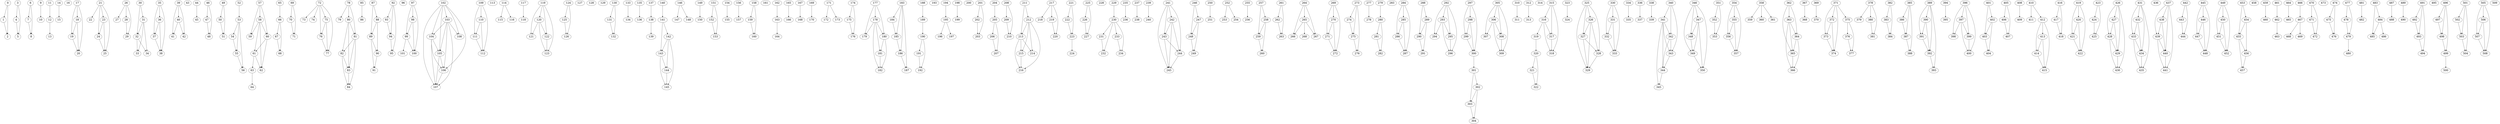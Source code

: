 digraph G {
    graph [fontsize=24]
    edge [fontsize=24]
    node [fontsize=24]
    ranksep = 1.5
    nodesep = .25
    0 -> { 1 2 };
    1 -> { 2 };
    2 -> { };
    3 -> { 4 5 };
    4 -> { 5 };
    5 -> { };
    6 -> { 7 8 };
    7 -> { 8 };
    8 -> { };
    9 -> { 10 };
    10 -> { };
    11 -> { 12 };
    12 -> { 13 };
    13 -> { };
    14 -> { 15 };
    15 -> { };
    16 -> { };
    17 -> { 18 19 20 };
    18 -> { 19 20 };
    19 -> { 20 };
    20 -> { };
    21 -> { 22 23 24 25 };
    22 -> { };
    23 -> { 24 25 };
    24 -> { 25 };
    25 -> { };
    26 -> { 27 28 29 };
    27 -> { };
    28 -> { 29 };
    29 -> { };
    30 -> { 31 32 };
    31 -> { 32 33 34 };
    32 -> { 33 34 };
    33 -> { };
    34 -> { };
    35 -> { 36 37 38 };
    36 -> { 37 38 };
    37 -> { 38 };
    38 -> { };
    39 -> { 40 41 42 };
    40 -> { 41 42 };
    41 -> { };
    42 -> { };
    43 -> { };
    44 -> { 45 };
    45 -> { };
    46 -> { 47 48 };
    47 -> { 48 };
    48 -> { };
    49 -> { 50 51 };
    50 -> { 51 };
    51 -> { };
    52 -> { 53 };
    53 -> { 54 55 56 };
    54 -> { 55 };
    55 -> { 56 };
    56 -> { };
    57 -> { 58 59 60 };
    58 -> { 59 60 61 62 };
    59 -> { };
    60 -> { 61 62 };
    61 -> { 62 63 };
    62 -> { };
    63 -> { 64 };
    64 -> { };
    65 -> { 66 };
    66 -> { 67 68 };
    67 -> { 68 };
    68 -> { };
    69 -> { 70 71 };
    70 -> { 71 };
    71 -> { };
    72 -> { 73 74 75 76 77 };
    73 -> { };
    74 -> { };
    75 -> { 76 77 };
    76 -> { 77 };
    77 -> { };
    78 -> { 79 80 81 };
    79 -> { };
    80 -> { 81 82 83 };
    81 -> { 82 83 84 };
    82 -> { 83 84 };
    83 -> { 84 };
    84 -> { };
    85 -> { 86 };
    86 -> { };
    87 -> { 88 89 };
    88 -> { 89 90 };
    89 -> { 90 91 };
    90 -> { 91 };
    91 -> { };
    92 -> { 93 94 95 };
    93 -> { 94 };
    94 -> { 95 };
    95 -> { };
    96 -> { };
    97 -> { 98 99 100 };
    98 -> { 99 100 };
    99 -> { 100 101 };
    100 -> { };
    101 -> { };
    102 -> { 103 104 105 106 107 108 };
    103 -> { 104 105 106 107 108 };
    104 -> { 105 106 107 };
    105 -> { 106 107 };
    106 -> { 107 };
    107 -> { };
    108 -> { };
    109 -> { 110 111 112 };
    110 -> { 111 112 };
    111 -> { 112 };
    112 -> { };
    113 -> { };
    114 -> { 115 116 };
    115 -> { };
    116 -> { };
    117 -> { 118 };
    118 -> { };
    119 -> { 120 121 122 123 };
    120 -> { 121 122 123 };
    121 -> { };
    122 -> { 123 };
    123 -> { };
    124 -> { 125 126 };
    125 -> { 126 };
    126 -> { };
    127 -> { };
    128 -> { };
    129 -> { };
    130 -> { 131 132 };
    131 -> { 132 };
    132 -> { };
    133 -> { 134 };
    134 -> { };
    135 -> { 136 };
    136 -> { };
    137 -> { 138 };
    138 -> { 139 };
    139 -> { };
    140 -> { 141 };
    141 -> { 142 143 };
    142 -> { 143 144 145 };
    143 -> { 144 145 };
    144 -> { 145 };
    145 -> { };
    146 -> { 147 148 };
    147 -> { };
    148 -> { };
    149 -> { 150 };
    150 -> { };
    151 -> { 152 153 };
    152 -> { 153 };
    153 -> { };
    154 -> { 155 };
    155 -> { };
    156 -> { 157 };
    157 -> { };
    158 -> { 159 160 };
    159 -> { 160 };
    160 -> { };
    161 -> { };
    162 -> { 163 };
    163 -> { 164 };
    164 -> { };
    165 -> { 166 };
    166 -> { };
    167 -> { 168 };
    168 -> { };
    169 -> { 170 };
    170 -> { };
    171 -> { 172 173 };
    172 -> { };
    173 -> { };
    174 -> { 175 176 };
    175 -> { 176 };
    176 -> { };
    177 -> { 178 179 180 };
    178 -> { 179 180 181 182 };
    179 -> { };
    180 -> { 181 182 };
    181 -> { 182 };
    182 -> { };
    183 -> { 184 185 186 187 };
    184 -> { 185 };
    185 -> { 186 };
    186 -> { 187 };
    187 -> { };
    188 -> { 189 };
    189 -> { 190 };
    190 -> { 191 192 };
    191 -> { 192 };
    192 -> { };
    193 -> { };
    194 -> { 195 };
    195 -> { 196 197 };
    196 -> { };
    197 -> { };
    198 -> { 199 };
    199 -> { };
    200 -> { };
    201 -> { 202 203 };
    202 -> { 203 };
    203 -> { };
    204 -> { 205 };
    205 -> { 206 207 };
    206 -> { 207 };
    207 -> { };
    208 -> { 209 210 };
    209 -> { 210 };
    210 -> { };
    211 -> { 212 213 };
    212 -> { 213 214 215 216 };
    213 -> { 214 215 216 };
    214 -> { };
    215 -> { 216 };
    216 -> { };
    217 -> { 218 219 220 };
    218 -> { };
    219 -> { 220 };
    220 -> { };
    221 -> { 222 223 };
    222 -> { 223 };
    223 -> { 224 };
    224 -> { };
    225 -> { 226 227 };
    226 -> { 227 };
    227 -> { };
    228 -> { };
    229 -> { 230 };
    230 -> { 231 232 233 234 };
    231 -> { 232 };
    232 -> { };
    233 -> { 234 };
    234 -> { };
    235 -> { 236 };
    236 -> { };
    237 -> { 238 };
    238 -> { };
    239 -> { 240 };
    240 -> { };
    241 -> { 242 243 244 245 };
    242 -> { 243 244 245 };
    243 -> { 244 245 };
    244 -> { 245 };
    245 -> { };
    246 -> { 247 248 };
    247 -> { 248 249 };
    248 -> { 249 };
    249 -> { };
    250 -> { 251 };
    251 -> { };
    252 -> { 253 254 };
    253 -> { };
    254 -> { };
    255 -> { 256 };
    256 -> { };
    257 -> { 258 259 };
    258 -> { 259 260 };
    259 -> { 260 };
    260 -> { };
    261 -> { 262 263 };
    262 -> { 263 };
    263 -> { };
    264 -> { 265 266 267 };
    265 -> { 266 267 268 };
    266 -> { };
    267 -> { };
    268 -> { };
    269 -> { 270 271 272 };
    270 -> { 271 272 };
    271 -> { 272 };
    272 -> { };
    273 -> { 274 275 276 };
    274 -> { 275 };
    275 -> { 276 };
    276 -> { };
    277 -> { 278 };
    278 -> { };
    279 -> { 280 };
    280 -> { 281 282 };
    281 -> { 282 };
    282 -> { };
    283 -> { };
    284 -> { 285 286 287 };
    285 -> { 286 287 };
    286 -> { 287 };
    287 -> { };
    288 -> { 289 290 };
    289 -> { 290 291 };
    290 -> { 291 };
    291 -> { };
    292 -> { 293 294 295 296 };
    293 -> { 294 295 296 };
    294 -> { };
    295 -> { 296 };
    296 -> { };
    297 -> { 298 299 300 };
    298 -> { 299 300 };
    299 -> { 300 };
    300 -> { 301 };
    301 -> { 302 303 };
    302 -> { 303 304 };
    303 -> { 304 };
    304 -> { };
    305 -> { 306 307 308 309 };
    306 -> { 307 308 309 };
    307 -> { };
    308 -> { 309 };
    309 -> { };
    310 -> { 311 };
    311 -> { };
    312 -> { 313 };
    313 -> { };
    314 -> { };
    315 -> { 316 317 318 };
    316 -> { 317 318 319 };
    317 -> { 318 };
    318 -> { };
    319 -> { 320 };
    320 -> { 321 322 };
    321 -> { 322 };
    322 -> { };
    323 -> { 324 };
    324 -> { };
    325 -> { 326 327 328 329 };
    326 -> { 327 328 329 };
    327 -> { 328 329 };
    328 -> { 329 };
    329 -> { };
    330 -> { 331 332 333 };
    331 -> { 332 333 };
    332 -> { 333 };
    333 -> { };
    334 -> { 335 };
    335 -> { };
    336 -> { 337 };
    337 -> { };
    338 -> { 339 };
    339 -> { };
    340 -> { 341 342 343 };
    341 -> { 342 343 344 345 };
    342 -> { 343 344 };
    343 -> { 344 };
    344 -> { 345 };
    345 -> { };
    346 -> { 347 348 349 350 };
    347 -> { 348 349 350 };
    348 -> { 349 };
    349 -> { 350 };
    350 -> { };
    351 -> { 352 353 };
    352 -> { 353 };
    353 -> { };
    354 -> { 355 356 357 };
    355 -> { 356 357 };
    356 -> { 357 };
    357 -> { };
    358 -> { 359 360 361 };
    359 -> { };
    360 -> { };
    361 -> { };
    362 -> { 363 364 365 };
    363 -> { 364 365 366 };
    364 -> { 365 366 };
    365 -> { 366 };
    366 -> { };
    367 -> { 368 };
    368 -> { };
    369 -> { 370 };
    370 -> { };
    371 -> { 372 373 374 375 };
    372 -> { 373 374 };
    373 -> { 374 };
    374 -> { };
    375 -> { 376 377 };
    376 -> { 377 };
    377 -> { };
    378 -> { 379 380 381 };
    379 -> { };
    380 -> { 381 };
    381 -> { };
    382 -> { 383 384 };
    383 -> { 384 };
    384 -> { };
    385 -> { 386 387 388 };
    386 -> { 387 };
    387 -> { 388 };
    388 -> { };
    389 -> { 390 391 392 393 };
    390 -> { 391 392 };
    391 -> { 392 };
    392 -> { 393 };
    393 -> { };
    394 -> { 395 };
    395 -> { };
    396 -> { 397 398 399 400 };
    397 -> { 398 399 400 };
    398 -> { };
    399 -> { 400 };
    400 -> { };
    401 -> { 402 403 };
    402 -> { 403 404 };
    403 -> { 404 };
    404 -> { };
    405 -> { 406 407 };
    406 -> { 407 };
    407 -> { };
    408 -> { 409 };
    409 -> { };
    410 -> { 411 412 };
    411 -> { };
    412 -> { 413 414 415 };
    413 -> { 414 415 };
    414 -> { 415 };
    415 -> { };
    416 -> { 417 418 };
    417 -> { 418 };
    418 -> { };
    419 -> { 420 421 422 };
    420 -> { 421 422 };
    421 -> { 422 };
    422 -> { };
    423 -> { 424 425 };
    424 -> { 425 };
    425 -> { };
    426 -> { 427 428 429 430 };
    427 -> { 428 429 };
    428 -> { 429 430 };
    429 -> { 430 };
    430 -> { };
    431 -> { 432 433 434 435 };
    432 -> { 433 434 };
    433 -> { 434 435 };
    434 -> { 435 };
    435 -> { };
    436 -> { };
    437 -> { 438 439 440 441 };
    438 -> { 439 440 };
    439 -> { 440 441 };
    440 -> { 441 };
    441 -> { };
    442 -> { 443 444 };
    443 -> { 444 };
    444 -> { };
    445 -> { 446 447 448 };
    446 -> { 447 448 };
    447 -> { 448 };
    448 -> { };
    449 -> { 450 451 452 };
    450 -> { 451 452 };
    451 -> { 452 };
    452 -> { };
    453 -> { 454 455 };
    454 -> { 455 456 };
    455 -> { 456 457 };
    456 -> { 457 };
    457 -> { };
    458 -> { };
    459 -> { 460 };
    460 -> { };
    461 -> { 462 };
    462 -> { 463 };
    463 -> { };
    464 -> { 465 };
    465 -> { };
    466 -> { 467 };
    467 -> { 468 469 };
    468 -> { };
    469 -> { };
    470 -> { 471 472 };
    471 -> { 472 };
    472 -> { };
    473 -> { };
    474 -> { 475 476 };
    475 -> { 476 };
    476 -> { };
    477 -> { 478 479 };
    478 -> { 479 };
    479 -> { 480 };
    480 -> { };
    481 -> { 482 };
    482 -> { };
    483 -> { 484 485 };
    484 -> { 485 486 };
    485 -> { };
    486 -> { };
    487 -> { 488 };
    488 -> { };
    489 -> { 490 };
    490 -> { };
    491 -> { 492 493 494 };
    492 -> { 493 };
    493 -> { 494 };
    494 -> { };
    495 -> { };
    496 -> { 497 498 499 };
    497 -> { 498 };
    498 -> { 499 };
    499 -> { 500 };
    500 -> { };
    501 -> { 502 503 504 };
    502 -> { 503 };
    503 -> { 504 };
    504 -> { };
    505 -> { 506 507 508 };
    506 -> { 507 508 };
    507 -> { 508 };
    508 -> { };
    509 -> { };
}
